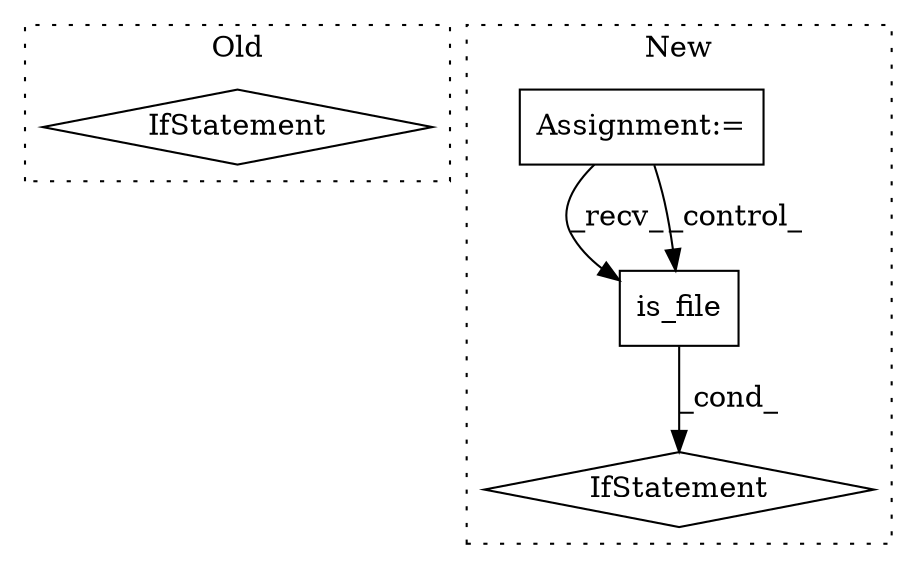 digraph G {
subgraph cluster0 {
1 [label="IfStatement" a="25" s="465,489" l="4,2" shape="diamond"];
label = "Old";
style="dotted";
}
subgraph cluster1 {
2 [label="is_file" a="32" s="487" l="9" shape="box"];
3 [label="IfStatement" a="25" s="481,496" l="4,2" shape="diamond"];
4 [label="Assignment:=" a="7" s="357" l="4" shape="box"];
label = "New";
style="dotted";
}
2 -> 3 [label="_cond_"];
4 -> 2 [label="_recv_"];
4 -> 2 [label="_control_"];
}